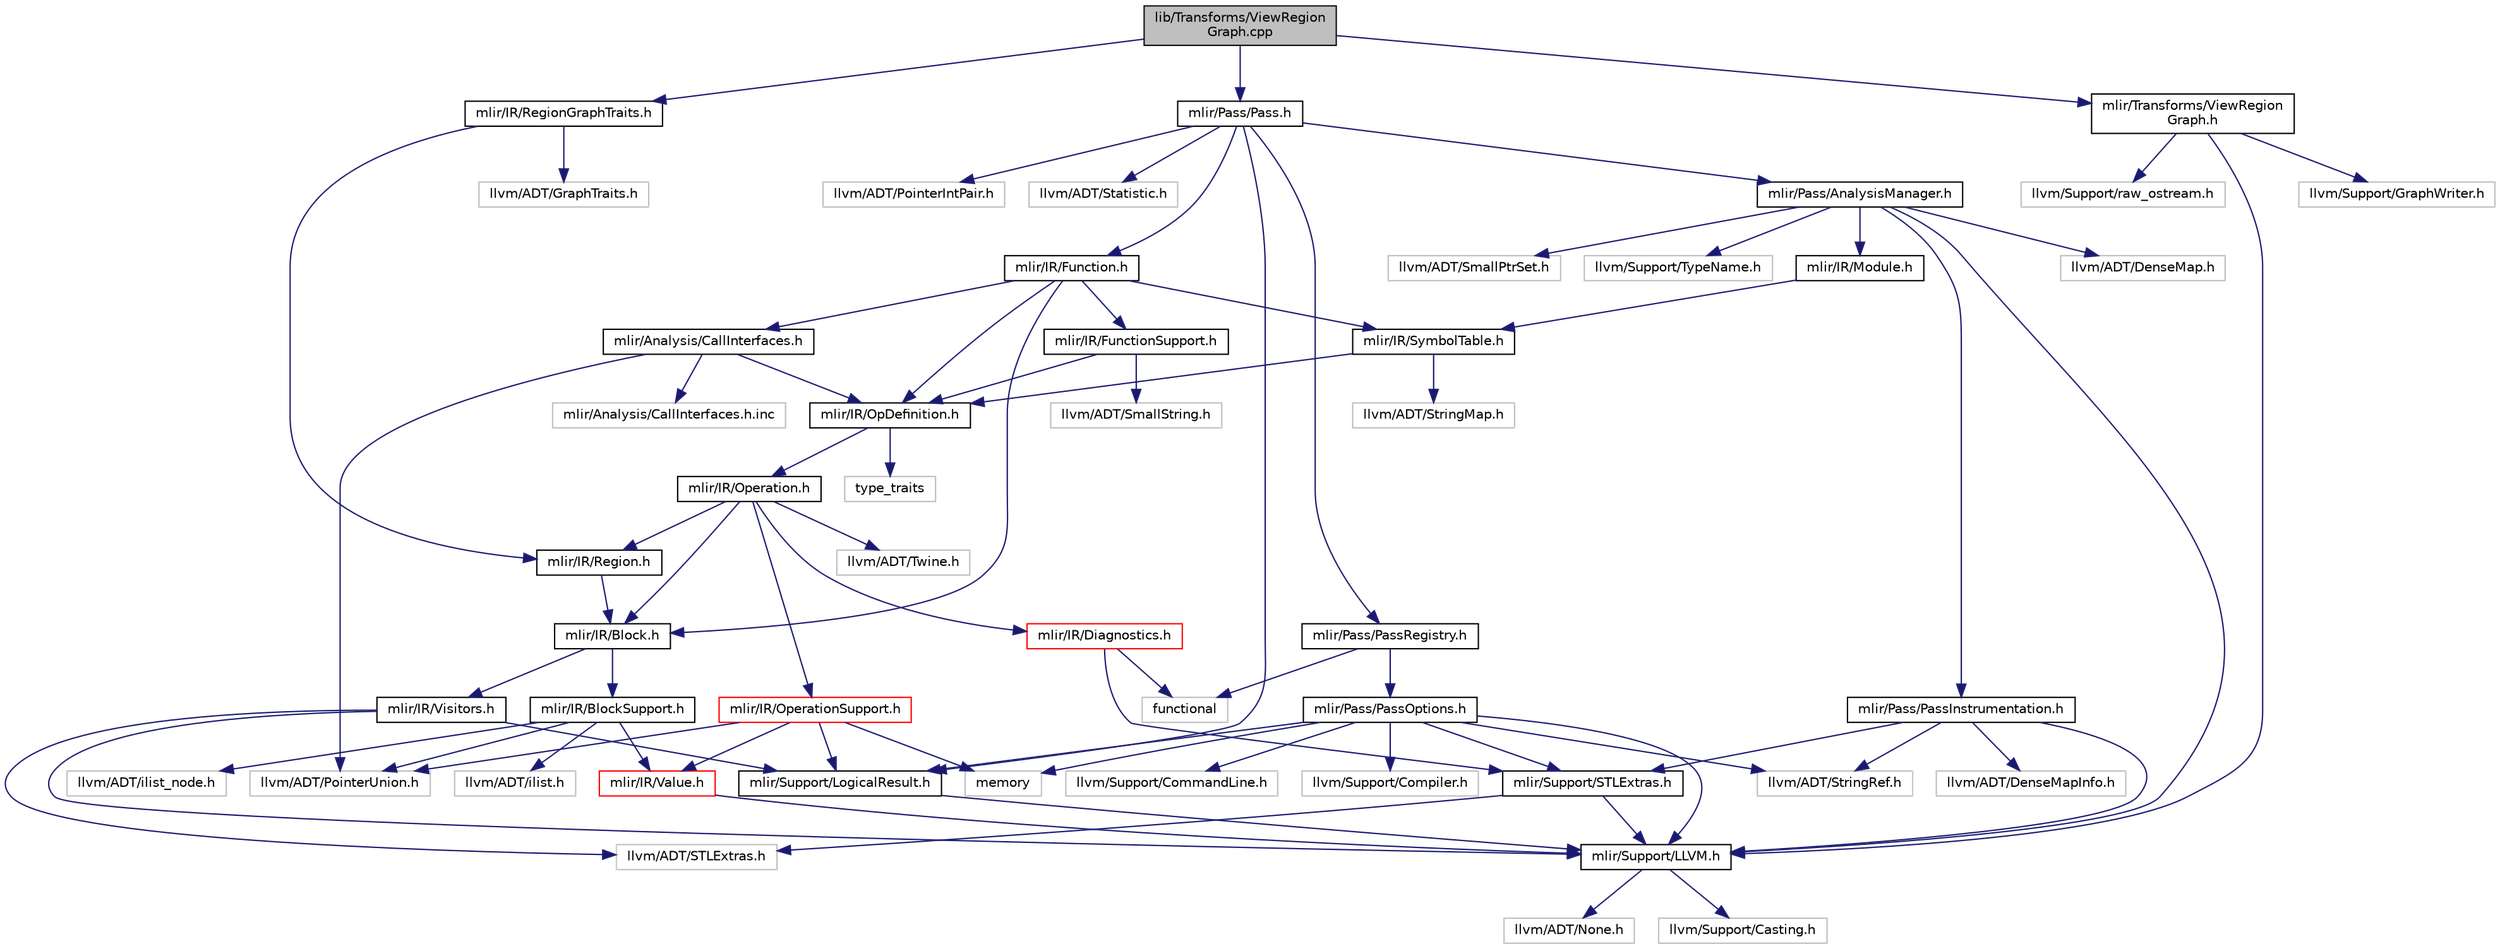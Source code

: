 digraph "lib/Transforms/ViewRegionGraph.cpp"
{
  bgcolor="transparent";
  edge [fontname="Helvetica",fontsize="10",labelfontname="Helvetica",labelfontsize="10"];
  node [fontname="Helvetica",fontsize="10",shape=record];
  Node0 [label="lib/Transforms/ViewRegion\lGraph.cpp",height=0.2,width=0.4,color="black", fillcolor="grey75", style="filled", fontcolor="black"];
  Node0 -> Node1 [color="midnightblue",fontsize="10",style="solid",fontname="Helvetica"];
  Node1 [label="mlir/Transforms/ViewRegion\lGraph.h",height=0.2,width=0.4,color="black",URL="$ViewRegionGraph_8h.html"];
  Node1 -> Node2 [color="midnightblue",fontsize="10",style="solid",fontname="Helvetica"];
  Node2 [label="mlir/Support/LLVM.h",height=0.2,width=0.4,color="black",URL="$LLVM_8h.html"];
  Node2 -> Node3 [color="midnightblue",fontsize="10",style="solid",fontname="Helvetica"];
  Node3 [label="llvm/ADT/None.h",height=0.2,width=0.4,color="grey75"];
  Node2 -> Node4 [color="midnightblue",fontsize="10",style="solid",fontname="Helvetica"];
  Node4 [label="llvm/Support/Casting.h",height=0.2,width=0.4,color="grey75"];
  Node1 -> Node5 [color="midnightblue",fontsize="10",style="solid",fontname="Helvetica"];
  Node5 [label="llvm/Support/GraphWriter.h",height=0.2,width=0.4,color="grey75"];
  Node1 -> Node6 [color="midnightblue",fontsize="10",style="solid",fontname="Helvetica"];
  Node6 [label="llvm/Support/raw_ostream.h",height=0.2,width=0.4,color="grey75"];
  Node0 -> Node7 [color="midnightblue",fontsize="10",style="solid",fontname="Helvetica"];
  Node7 [label="mlir/IR/RegionGraphTraits.h",height=0.2,width=0.4,color="black",URL="$RegionGraphTraits_8h.html"];
  Node7 -> Node8 [color="midnightblue",fontsize="10",style="solid",fontname="Helvetica"];
  Node8 [label="mlir/IR/Region.h",height=0.2,width=0.4,color="black",URL="$IR_2Region_8h.html"];
  Node8 -> Node9 [color="midnightblue",fontsize="10",style="solid",fontname="Helvetica"];
  Node9 [label="mlir/IR/Block.h",height=0.2,width=0.4,color="black",URL="$Block_8h.html"];
  Node9 -> Node10 [color="midnightblue",fontsize="10",style="solid",fontname="Helvetica"];
  Node10 [label="mlir/IR/BlockSupport.h",height=0.2,width=0.4,color="black",URL="$BlockSupport_8h.html"];
  Node10 -> Node11 [color="midnightblue",fontsize="10",style="solid",fontname="Helvetica"];
  Node11 [label="mlir/IR/Value.h",height=0.2,width=0.4,color="red",URL="$Value_8h.html"];
  Node11 -> Node2 [color="midnightblue",fontsize="10",style="solid",fontname="Helvetica"];
  Node10 -> Node37 [color="midnightblue",fontsize="10",style="solid",fontname="Helvetica"];
  Node37 [label="llvm/ADT/PointerUnion.h",height=0.2,width=0.4,color="grey75"];
  Node10 -> Node38 [color="midnightblue",fontsize="10",style="solid",fontname="Helvetica"];
  Node38 [label="llvm/ADT/ilist.h",height=0.2,width=0.4,color="grey75"];
  Node10 -> Node39 [color="midnightblue",fontsize="10",style="solid",fontname="Helvetica"];
  Node39 [label="llvm/ADT/ilist_node.h",height=0.2,width=0.4,color="grey75"];
  Node9 -> Node40 [color="midnightblue",fontsize="10",style="solid",fontname="Helvetica"];
  Node40 [label="mlir/IR/Visitors.h",height=0.2,width=0.4,color="black",URL="$Visitors_8h.html"];
  Node40 -> Node2 [color="midnightblue",fontsize="10",style="solid",fontname="Helvetica"];
  Node40 -> Node19 [color="midnightblue",fontsize="10",style="solid",fontname="Helvetica"];
  Node19 [label="mlir/Support/LogicalResult.h",height=0.2,width=0.4,color="black",URL="$LogicalResult_8h.html"];
  Node19 -> Node2 [color="midnightblue",fontsize="10",style="solid",fontname="Helvetica"];
  Node40 -> Node21 [color="midnightblue",fontsize="10",style="solid",fontname="Helvetica"];
  Node21 [label="llvm/ADT/STLExtras.h",height=0.2,width=0.4,color="grey75"];
  Node7 -> Node41 [color="midnightblue",fontsize="10",style="solid",fontname="Helvetica"];
  Node41 [label="llvm/ADT/GraphTraits.h",height=0.2,width=0.4,color="grey75"];
  Node0 -> Node42 [color="midnightblue",fontsize="10",style="solid",fontname="Helvetica"];
  Node42 [label="mlir/Pass/Pass.h",height=0.2,width=0.4,color="black",URL="$Pass_8h.html"];
  Node42 -> Node43 [color="midnightblue",fontsize="10",style="solid",fontname="Helvetica"];
  Node43 [label="mlir/IR/Function.h",height=0.2,width=0.4,color="black",URL="$Function_8h.html"];
  Node43 -> Node44 [color="midnightblue",fontsize="10",style="solid",fontname="Helvetica"];
  Node44 [label="mlir/Analysis/CallInterfaces.h",height=0.2,width=0.4,color="black",URL="$CallInterfaces_8h.html"];
  Node44 -> Node45 [color="midnightblue",fontsize="10",style="solid",fontname="Helvetica"];
  Node45 [label="mlir/IR/OpDefinition.h",height=0.2,width=0.4,color="black",URL="$OpDefinition_8h.html"];
  Node45 -> Node46 [color="midnightblue",fontsize="10",style="solid",fontname="Helvetica"];
  Node46 [label="mlir/IR/Operation.h",height=0.2,width=0.4,color="black",URL="$Operation_8h.html"];
  Node46 -> Node9 [color="midnightblue",fontsize="10",style="solid",fontname="Helvetica"];
  Node46 -> Node47 [color="midnightblue",fontsize="10",style="solid",fontname="Helvetica"];
  Node47 [label="mlir/IR/Diagnostics.h",height=0.2,width=0.4,color="red",URL="$Diagnostics_8h.html"];
  Node47 -> Node20 [color="midnightblue",fontsize="10",style="solid",fontname="Helvetica"];
  Node20 [label="mlir/Support/STLExtras.h",height=0.2,width=0.4,color="black",URL="$STLExtras_8h.html"];
  Node20 -> Node2 [color="midnightblue",fontsize="10",style="solid",fontname="Helvetica"];
  Node20 -> Node21 [color="midnightblue",fontsize="10",style="solid",fontname="Helvetica"];
  Node47 -> Node15 [color="midnightblue",fontsize="10",style="solid",fontname="Helvetica"];
  Node15 [label="functional",height=0.2,width=0.4,color="grey75"];
  Node46 -> Node48 [color="midnightblue",fontsize="10",style="solid",fontname="Helvetica"];
  Node48 [label="mlir/IR/OperationSupport.h",height=0.2,width=0.4,color="red",URL="$OperationSupport_8h.html"];
  Node48 -> Node11 [color="midnightblue",fontsize="10",style="solid",fontname="Helvetica"];
  Node48 -> Node19 [color="midnightblue",fontsize="10",style="solid",fontname="Helvetica"];
  Node48 -> Node37 [color="midnightblue",fontsize="10",style="solid",fontname="Helvetica"];
  Node48 -> Node16 [color="midnightblue",fontsize="10",style="solid",fontname="Helvetica"];
  Node16 [label="memory",height=0.2,width=0.4,color="grey75"];
  Node46 -> Node8 [color="midnightblue",fontsize="10",style="solid",fontname="Helvetica"];
  Node46 -> Node52 [color="midnightblue",fontsize="10",style="solid",fontname="Helvetica"];
  Node52 [label="llvm/ADT/Twine.h",height=0.2,width=0.4,color="grey75"];
  Node45 -> Node53 [color="midnightblue",fontsize="10",style="solid",fontname="Helvetica"];
  Node53 [label="type_traits",height=0.2,width=0.4,color="grey75"];
  Node44 -> Node37 [color="midnightblue",fontsize="10",style="solid",fontname="Helvetica"];
  Node44 -> Node54 [color="midnightblue",fontsize="10",style="solid",fontname="Helvetica"];
  Node54 [label="mlir/Analysis/CallInterfaces.h.inc",height=0.2,width=0.4,color="grey75"];
  Node43 -> Node9 [color="midnightblue",fontsize="10",style="solid",fontname="Helvetica"];
  Node43 -> Node55 [color="midnightblue",fontsize="10",style="solid",fontname="Helvetica"];
  Node55 [label="mlir/IR/FunctionSupport.h",height=0.2,width=0.4,color="black",URL="$FunctionSupport_8h.html"];
  Node55 -> Node45 [color="midnightblue",fontsize="10",style="solid",fontname="Helvetica"];
  Node55 -> Node56 [color="midnightblue",fontsize="10",style="solid",fontname="Helvetica"];
  Node56 [label="llvm/ADT/SmallString.h",height=0.2,width=0.4,color="grey75"];
  Node43 -> Node45 [color="midnightblue",fontsize="10",style="solid",fontname="Helvetica"];
  Node43 -> Node57 [color="midnightblue",fontsize="10",style="solid",fontname="Helvetica"];
  Node57 [label="mlir/IR/SymbolTable.h",height=0.2,width=0.4,color="black",URL="$SymbolTable_8h.html"];
  Node57 -> Node45 [color="midnightblue",fontsize="10",style="solid",fontname="Helvetica"];
  Node57 -> Node58 [color="midnightblue",fontsize="10",style="solid",fontname="Helvetica"];
  Node58 [label="llvm/ADT/StringMap.h",height=0.2,width=0.4,color="grey75"];
  Node42 -> Node59 [color="midnightblue",fontsize="10",style="solid",fontname="Helvetica"];
  Node59 [label="mlir/Pass/AnalysisManager.h",height=0.2,width=0.4,color="black",URL="$AnalysisManager_8h.html"];
  Node59 -> Node60 [color="midnightblue",fontsize="10",style="solid",fontname="Helvetica"];
  Node60 [label="mlir/IR/Module.h",height=0.2,width=0.4,color="black",URL="$Module_8h.html"];
  Node60 -> Node57 [color="midnightblue",fontsize="10",style="solid",fontname="Helvetica"];
  Node59 -> Node61 [color="midnightblue",fontsize="10",style="solid",fontname="Helvetica"];
  Node61 [label="mlir/Pass/PassInstrumentation.h",height=0.2,width=0.4,color="black",URL="$PassInstrumentation_8h.html"];
  Node61 -> Node2 [color="midnightblue",fontsize="10",style="solid",fontname="Helvetica"];
  Node61 -> Node20 [color="midnightblue",fontsize="10",style="solid",fontname="Helvetica"];
  Node61 -> Node27 [color="midnightblue",fontsize="10",style="solid",fontname="Helvetica"];
  Node27 [label="llvm/ADT/DenseMapInfo.h",height=0.2,width=0.4,color="grey75"];
  Node61 -> Node50 [color="midnightblue",fontsize="10",style="solid",fontname="Helvetica"];
  Node50 [label="llvm/ADT/StringRef.h",height=0.2,width=0.4,color="grey75"];
  Node59 -> Node2 [color="midnightblue",fontsize="10",style="solid",fontname="Helvetica"];
  Node59 -> Node23 [color="midnightblue",fontsize="10",style="solid",fontname="Helvetica"];
  Node23 [label="llvm/ADT/DenseMap.h",height=0.2,width=0.4,color="grey75"];
  Node59 -> Node62 [color="midnightblue",fontsize="10",style="solid",fontname="Helvetica"];
  Node62 [label="llvm/ADT/SmallPtrSet.h",height=0.2,width=0.4,color="grey75"];
  Node59 -> Node63 [color="midnightblue",fontsize="10",style="solid",fontname="Helvetica"];
  Node63 [label="llvm/Support/TypeName.h",height=0.2,width=0.4,color="grey75"];
  Node42 -> Node64 [color="midnightblue",fontsize="10",style="solid",fontname="Helvetica"];
  Node64 [label="mlir/Pass/PassRegistry.h",height=0.2,width=0.4,color="black",URL="$PassRegistry_8h.html"];
  Node64 -> Node65 [color="midnightblue",fontsize="10",style="solid",fontname="Helvetica"];
  Node65 [label="mlir/Pass/PassOptions.h",height=0.2,width=0.4,color="black",URL="$PassOptions_8h.html"];
  Node65 -> Node2 [color="midnightblue",fontsize="10",style="solid",fontname="Helvetica"];
  Node65 -> Node19 [color="midnightblue",fontsize="10",style="solid",fontname="Helvetica"];
  Node65 -> Node20 [color="midnightblue",fontsize="10",style="solid",fontname="Helvetica"];
  Node65 -> Node50 [color="midnightblue",fontsize="10",style="solid",fontname="Helvetica"];
  Node65 -> Node66 [color="midnightblue",fontsize="10",style="solid",fontname="Helvetica"];
  Node66 [label="llvm/Support/CommandLine.h",height=0.2,width=0.4,color="grey75"];
  Node65 -> Node67 [color="midnightblue",fontsize="10",style="solid",fontname="Helvetica"];
  Node67 [label="llvm/Support/Compiler.h",height=0.2,width=0.4,color="grey75"];
  Node65 -> Node16 [color="midnightblue",fontsize="10",style="solid",fontname="Helvetica"];
  Node64 -> Node15 [color="midnightblue",fontsize="10",style="solid",fontname="Helvetica"];
  Node42 -> Node19 [color="midnightblue",fontsize="10",style="solid",fontname="Helvetica"];
  Node42 -> Node33 [color="midnightblue",fontsize="10",style="solid",fontname="Helvetica"];
  Node33 [label="llvm/ADT/PointerIntPair.h",height=0.2,width=0.4,color="grey75"];
  Node42 -> Node68 [color="midnightblue",fontsize="10",style="solid",fontname="Helvetica"];
  Node68 [label="llvm/ADT/Statistic.h",height=0.2,width=0.4,color="grey75"];
}
